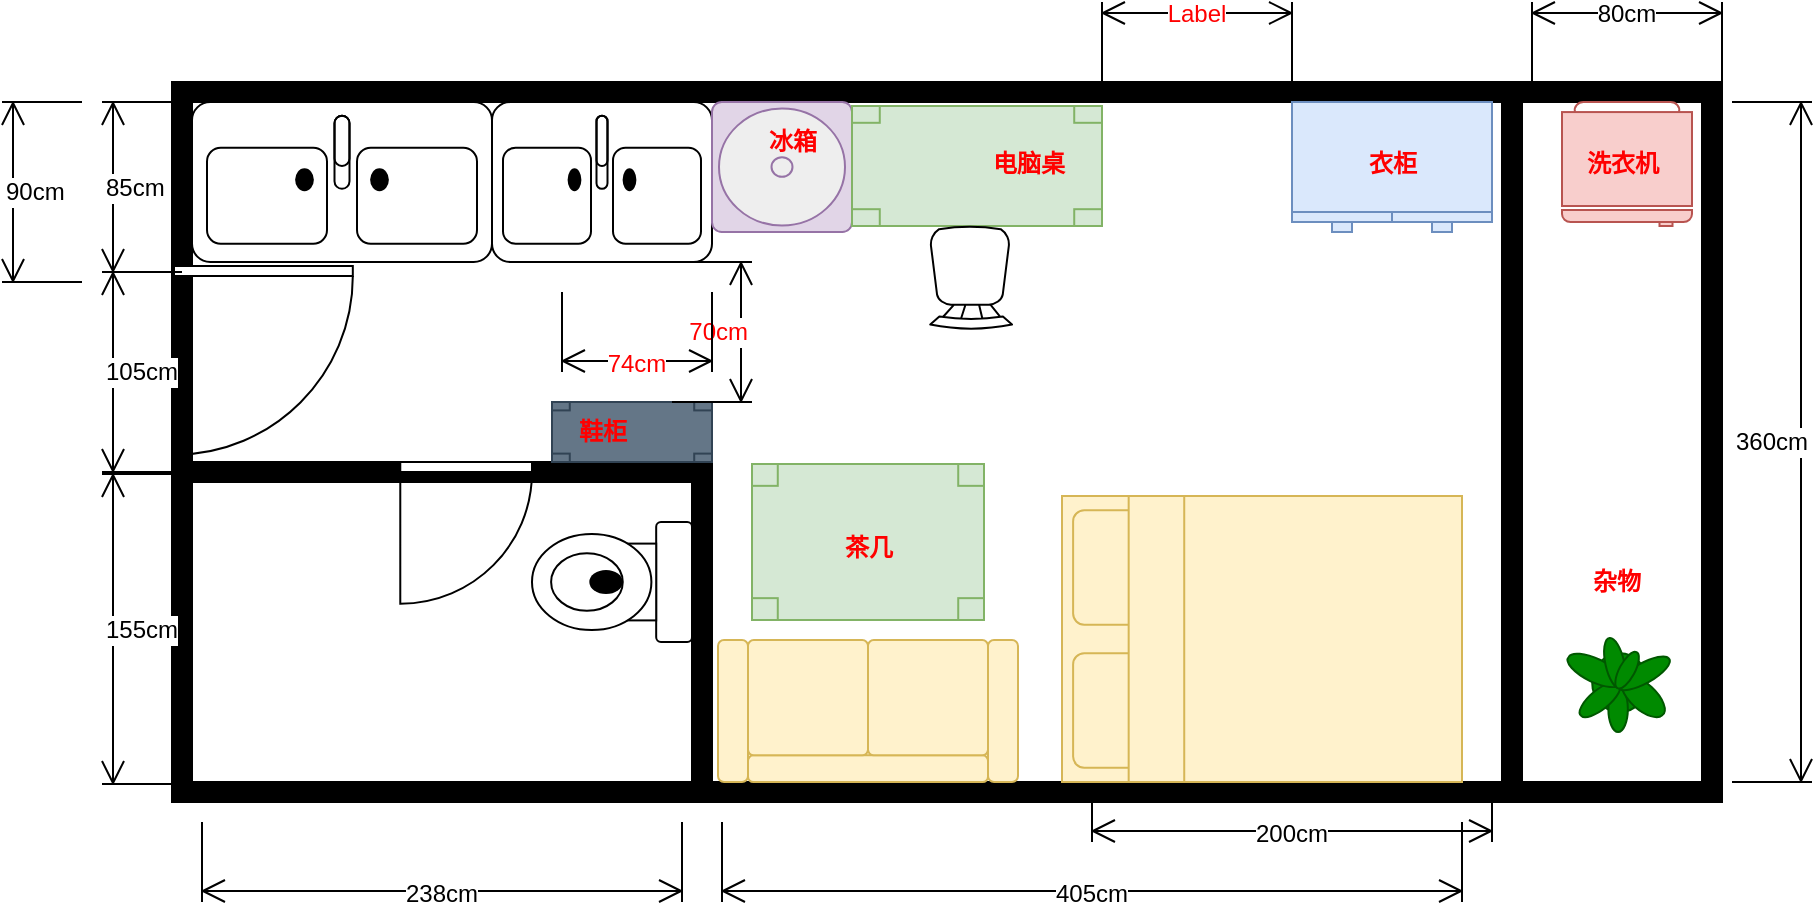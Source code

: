 <mxfile version="12.6.5" type="github"><diagram id="NnJ0kHk_b_wk4G5okQ3z" name="Page-1"><mxGraphModel dx="1796" dy="565" grid="1" gridSize="10" guides="1" tooltips="1" connect="1" arrows="1" fold="1" page="1" pageScale="1" pageWidth="850" pageHeight="1100" math="0" shadow="0"><root><mxCell id="0"/><mxCell id="1" parent="0"/><mxCell id="hRXEMC6rzWnCKjfBJHDc-4" value="" style="group" vertex="1" connectable="0" parent="1"><mxGeometry x="-55" y="90" width="775" height="400" as="geometry"/></mxCell><mxCell id="hRXEMC6rzWnCKjfBJHDc-1" value="" style="verticalLabelPosition=bottom;html=1;verticalAlign=top;align=center;shape=mxgraph.floorplan.room;fillColor=#000000;aspect=fixed;" vertex="1" parent="hRXEMC6rzWnCKjfBJHDc-4"><mxGeometry width="675" height="360" as="geometry"/></mxCell><mxCell id="hRXEMC6rzWnCKjfBJHDc-3" value="" style="verticalLabelPosition=bottom;html=1;verticalAlign=top;align=center;shape=mxgraph.floorplan.wallU;fillColor=#000000;direction=south;" vertex="1" parent="hRXEMC6rzWnCKjfBJHDc-4"><mxGeometry x="675" width="100" height="360" as="geometry"/></mxCell><mxCell id="hRXEMC6rzWnCKjfBJHDc-10" value="" style="verticalLabelPosition=bottom;html=1;verticalAlign=top;align=center;shape=mxgraph.floorplan.wall;fillColor=#000000;direction=south;" vertex="1" parent="hRXEMC6rzWnCKjfBJHDc-4"><mxGeometry x="260" y="190" width="10" height="160" as="geometry"/></mxCell><mxCell id="hRXEMC6rzWnCKjfBJHDc-11" value="" style="verticalLabelPosition=bottom;html=1;verticalAlign=top;align=center;shape=mxgraph.floorplan.wall;fillColor=#000000;" vertex="1" parent="hRXEMC6rzWnCKjfBJHDc-4"><mxGeometry x="10" y="190" width="250" height="10" as="geometry"/></mxCell><mxCell id="hRXEMC6rzWnCKjfBJHDc-12" value="" style="verticalLabelPosition=bottom;html=1;verticalAlign=top;align=center;shape=mxgraph.floorplan.doorLeft;aspect=fixed;" vertex="1" parent="hRXEMC6rzWnCKjfBJHDc-4"><mxGeometry x="114.14" y="190" width="65.86" height="70" as="geometry"/></mxCell><mxCell id="hRXEMC6rzWnCKjfBJHDc-16" value="" style="verticalLabelPosition=bottom;html=1;verticalAlign=top;align=center;shape=mxgraph.floorplan.bed_double;direction=north;fillColor=#fff2cc;strokeColor=#d6b656;" vertex="1" parent="hRXEMC6rzWnCKjfBJHDc-4"><mxGeometry x="445" y="207" width="200" height="143" as="geometry"/></mxCell><mxCell id="hRXEMC6rzWnCKjfBJHDc-17" value="200cm" style="shape=dimension;whiteSpace=wrap;html=1;align=center;points=[];verticalAlign=bottom;spacingBottom=-5;labelBackgroundColor=#ffffff" vertex="1" parent="hRXEMC6rzWnCKjfBJHDc-4"><mxGeometry x="460" y="360" width="200" height="20" as="geometry"/></mxCell><mxCell id="hRXEMC6rzWnCKjfBJHDc-22" value="" style="verticalLabelPosition=bottom;html=1;verticalAlign=top;align=center;shape=mxgraph.floorplan.sink_double;" vertex="1" parent="hRXEMC6rzWnCKjfBJHDc-4"><mxGeometry x="160" y="10" width="110" height="80" as="geometry"/></mxCell><mxCell id="hRXEMC6rzWnCKjfBJHDc-23" value="" style="verticalLabelPosition=bottom;html=1;verticalAlign=top;align=center;shape=mxgraph.floorplan.doorLeft;aspect=fixed;" vertex="1" parent="hRXEMC6rzWnCKjfBJHDc-4"><mxGeometry x="1" y="92" width="89.41" height="95" as="geometry"/></mxCell><mxCell id="hRXEMC6rzWnCKjfBJHDc-24" value="" style="verticalLabelPosition=bottom;html=1;verticalAlign=top;align=center;shape=mxgraph.floorplan.refrigerator;fillColor=#f8cecc;strokeColor=#b85450;" vertex="1" parent="hRXEMC6rzWnCKjfBJHDc-4"><mxGeometry x="695" y="10" width="65" height="62" as="geometry"/></mxCell><mxCell id="hRXEMC6rzWnCKjfBJHDc-30" value="" style="verticalLabelPosition=bottom;html=1;verticalAlign=top;align=center;shape=mxgraph.floorplan.sink_double;" vertex="1" parent="hRXEMC6rzWnCKjfBJHDc-4"><mxGeometry x="10" y="10" width="150" height="80" as="geometry"/></mxCell><mxCell id="hRXEMC6rzWnCKjfBJHDc-32" value="" style="verticalLabelPosition=bottom;html=1;verticalAlign=top;align=center;shape=mxgraph.floorplan.table;fillColor=#647687;strokeColor=#314354;fontColor=#ffffff;" vertex="1" parent="hRXEMC6rzWnCKjfBJHDc-4"><mxGeometry x="190" y="160" width="80" height="30" as="geometry"/></mxCell><mxCell id="hRXEMC6rzWnCKjfBJHDc-33" value="" style="verticalLabelPosition=bottom;html=1;verticalAlign=top;align=center;shape=mxgraph.floorplan.toilet;direction=south;" vertex="1" parent="hRXEMC6rzWnCKjfBJHDc-4"><mxGeometry x="180" y="220" width="80" height="60" as="geometry"/></mxCell><mxCell id="hRXEMC6rzWnCKjfBJHDc-36" value="鞋柜" style="text;html=1;align=center;verticalAlign=middle;resizable=0;points=[];autosize=1;rounded=0;fontStyle=1;fontColor=#FF0000;" vertex="1" parent="hRXEMC6rzWnCKjfBJHDc-4"><mxGeometry x="195" y="165" width="40" height="20" as="geometry"/></mxCell><mxCell id="hRXEMC6rzWnCKjfBJHDc-37" value="洗衣机" style="text;html=1;align=center;verticalAlign=middle;resizable=0;points=[];autosize=1;rounded=0;fontStyle=1;fontColor=#FF0000;" vertex="1" parent="hRXEMC6rzWnCKjfBJHDc-4"><mxGeometry x="700" y="31" width="50" height="20" as="geometry"/></mxCell><mxCell id="hRXEMC6rzWnCKjfBJHDc-38" value="" style="verticalLabelPosition=bottom;html=1;verticalAlign=top;align=center;shape=mxgraph.floorplan.dresser;rounded=0;fillColor=#dae8fc;strokeColor=#6c8ebf;" vertex="1" parent="hRXEMC6rzWnCKjfBJHDc-4"><mxGeometry x="560" y="10" width="100" height="65" as="geometry"/></mxCell><mxCell id="hRXEMC6rzWnCKjfBJHDc-39" value="" style="verticalLabelPosition=bottom;html=1;verticalAlign=top;align=center;shape=mxgraph.floorplan.water_cooler;rounded=0;fillColor=#e1d5e7;strokeColor=#9673a6;" vertex="1" parent="hRXEMC6rzWnCKjfBJHDc-4"><mxGeometry x="270" y="10" width="70" height="65" as="geometry"/></mxCell><mxCell id="hRXEMC6rzWnCKjfBJHDc-40" value="衣柜" style="text;html=1;align=center;verticalAlign=middle;resizable=0;points=[];autosize=1;rounded=0;fontStyle=1;fontColor=#FF0000;" vertex="1" parent="hRXEMC6rzWnCKjfBJHDc-4"><mxGeometry x="590" y="31" width="40" height="20" as="geometry"/></mxCell><mxCell id="hRXEMC6rzWnCKjfBJHDc-41" value="冰箱" style="text;html=1;align=center;verticalAlign=middle;resizable=0;points=[];autosize=1;rounded=0;fontStyle=1;fontColor=#FF0000;" vertex="1" parent="hRXEMC6rzWnCKjfBJHDc-4"><mxGeometry x="290" y="20" width="40" height="20" as="geometry"/></mxCell><mxCell id="hRXEMC6rzWnCKjfBJHDc-42" value="" style="verticalLabelPosition=bottom;html=1;verticalAlign=top;align=center;shape=mxgraph.floorplan.couch;rounded=0;direction=west;fillColor=#fff2cc;strokeColor=#d6b656;" vertex="1" parent="hRXEMC6rzWnCKjfBJHDc-4"><mxGeometry x="273" y="279" width="150" height="71" as="geometry"/></mxCell><mxCell id="hRXEMC6rzWnCKjfBJHDc-43" value="" style="verticalLabelPosition=bottom;html=1;verticalAlign=top;align=center;shape=mxgraph.floorplan.table;rounded=0;fillColor=#d5e8d4;strokeColor=#82b366;" vertex="1" parent="hRXEMC6rzWnCKjfBJHDc-4"><mxGeometry x="340" y="12" width="125" height="60" as="geometry"/></mxCell><mxCell id="hRXEMC6rzWnCKjfBJHDc-46" value="电脑桌" style="text;html=1;align=center;verticalAlign=middle;resizable=0;points=[];autosize=1;rounded=0;fontStyle=1;fontColor=#FF0000;" vertex="1" parent="hRXEMC6rzWnCKjfBJHDc-4"><mxGeometry x="402.5" y="31" width="50" height="20" as="geometry"/></mxCell><mxCell id="hRXEMC6rzWnCKjfBJHDc-49" value="" style="verticalLabelPosition=bottom;html=1;verticalAlign=top;align=center;shape=mxgraph.floorplan.chair;rounded=0;fontColor=#FF0000;direction=west;" vertex="1" parent="hRXEMC6rzWnCKjfBJHDc-4"><mxGeometry x="379" y="72" width="41" height="52" as="geometry"/></mxCell><mxCell id="hRXEMC6rzWnCKjfBJHDc-50" value="" style="verticalLabelPosition=bottom;html=1;verticalAlign=top;align=center;shape=mxgraph.floorplan.table;rounded=0;fillColor=#d5e8d4;strokeColor=#82b366;direction=west;" vertex="1" parent="hRXEMC6rzWnCKjfBJHDc-4"><mxGeometry x="290" y="191" width="116" height="78" as="geometry"/></mxCell><mxCell id="hRXEMC6rzWnCKjfBJHDc-51" value="茶几" style="text;html=1;align=center;verticalAlign=middle;resizable=0;points=[];autosize=1;rounded=0;fontStyle=1;fontColor=#FF0000;" vertex="1" parent="hRXEMC6rzWnCKjfBJHDc-4"><mxGeometry x="328" y="222.5" width="40" height="20" as="geometry"/></mxCell><mxCell id="hRXEMC6rzWnCKjfBJHDc-63" value="" style="verticalLabelPosition=bottom;html=1;verticalAlign=top;align=center;shape=mxgraph.floorplan.plant;rounded=0;fontColor=#ffffff;fillColor=#008a00;strokeColor=#005700;" vertex="1" parent="hRXEMC6rzWnCKjfBJHDc-4"><mxGeometry x="700" y="275" width="43.5" height="50" as="geometry"/></mxCell><mxCell id="hRXEMC6rzWnCKjfBJHDc-64" value="杂物" style="text;html=1;align=center;verticalAlign=middle;resizable=0;points=[];autosize=1;rounded=0;fontStyle=1;fontColor=#FF0000;" vertex="1" parent="hRXEMC6rzWnCKjfBJHDc-4"><mxGeometry x="701.75" y="240" width="40" height="20" as="geometry"/></mxCell><mxCell id="hRXEMC6rzWnCKjfBJHDc-70" value="70cm" style="shape=dimension;direction=north;whiteSpace=wrap;html=1;align=right;points=[];verticalAlign=middle;labelBackgroundColor=#ffffff;rounded=0;fontColor=#FF0000;" vertex="1" parent="hRXEMC6rzWnCKjfBJHDc-4"><mxGeometry x="250" y="90" width="40" height="70" as="geometry"/></mxCell><mxCell id="hRXEMC6rzWnCKjfBJHDc-73" value="74cm" style="shape=dimension;whiteSpace=wrap;html=1;align=center;points=[];verticalAlign=bottom;spacingBottom=-5;labelBackgroundColor=#ffffff;rounded=0;fontColor=#FF0000;" vertex="1" parent="hRXEMC6rzWnCKjfBJHDc-4"><mxGeometry x="195" y="105" width="75" height="40" as="geometry"/></mxCell><mxCell id="hRXEMC6rzWnCKjfBJHDc-5" value="238cm" style="shape=dimension;whiteSpace=wrap;html=1;align=center;points=[];verticalAlign=bottom;spacingBottom=-5;labelBackgroundColor=#ffffff" vertex="1" parent="1"><mxGeometry x="-40" y="460" width="240" height="40" as="geometry"/></mxCell><mxCell id="hRXEMC6rzWnCKjfBJHDc-9" value="405cm" style="shape=dimension;whiteSpace=wrap;html=1;align=center;points=[];verticalAlign=bottom;spacingBottom=-5;labelBackgroundColor=#ffffff" vertex="1" parent="1"><mxGeometry x="220" y="460" width="370" height="40" as="geometry"/></mxCell><mxCell id="hRXEMC6rzWnCKjfBJHDc-21" value="85cm" style="shape=dimension;direction=south;whiteSpace=wrap;html=1;align=left;points=[];verticalAlign=middle;labelBackgroundColor=#ffffff" vertex="1" parent="1"><mxGeometry x="-90" y="100" width="40" height="85" as="geometry"/></mxCell><mxCell id="hRXEMC6rzWnCKjfBJHDc-25" value="80cm" style="shape=dimension;direction=west;whiteSpace=wrap;html=1;align=center;points=[];verticalAlign=top;spacingTop=-8;labelBackgroundColor=#ffffff" vertex="1" parent="1"><mxGeometry x="625" y="50" width="95" height="40" as="geometry"/></mxCell><mxCell id="hRXEMC6rzWnCKjfBJHDc-19" value="360cm" style="shape=dimension;direction=north;whiteSpace=wrap;html=1;align=right;points=[];verticalAlign=middle;labelBackgroundColor=#ffffff" vertex="1" parent="1"><mxGeometry x="725" y="100" width="40" height="340" as="geometry"/></mxCell><mxCell id="hRXEMC6rzWnCKjfBJHDc-31" value="105cm" style="shape=dimension;direction=south;whiteSpace=wrap;html=1;align=left;points=[];verticalAlign=middle;labelBackgroundColor=#ffffff" vertex="1" parent="1"><mxGeometry x="-90" y="185" width="40" height="100" as="geometry"/></mxCell><mxCell id="hRXEMC6rzWnCKjfBJHDc-34" value="155cm" style="shape=dimension;direction=south;whiteSpace=wrap;html=1;align=left;points=[];verticalAlign=middle;labelBackgroundColor=#ffffff" vertex="1" parent="1"><mxGeometry x="-90" y="286" width="40" height="155" as="geometry"/></mxCell><mxCell id="hRXEMC6rzWnCKjfBJHDc-18" value="90cm" style="shape=dimension;direction=south;whiteSpace=wrap;html=1;align=left;points=[];verticalAlign=middle;labelBackgroundColor=#ffffff" vertex="1" parent="1"><mxGeometry x="-140" y="100" width="40" height="90" as="geometry"/></mxCell><mxCell id="hRXEMC6rzWnCKjfBJHDc-67" value="Label" style="shape=dimension;direction=west;whiteSpace=wrap;html=1;align=center;points=[];verticalAlign=top;spacingTop=-8;labelBackgroundColor=#ffffff;rounded=0;fontColor=#FF0000;" vertex="1" parent="1"><mxGeometry x="410" y="50" width="95" height="40" as="geometry"/></mxCell></root></mxGraphModel></diagram></mxfile>